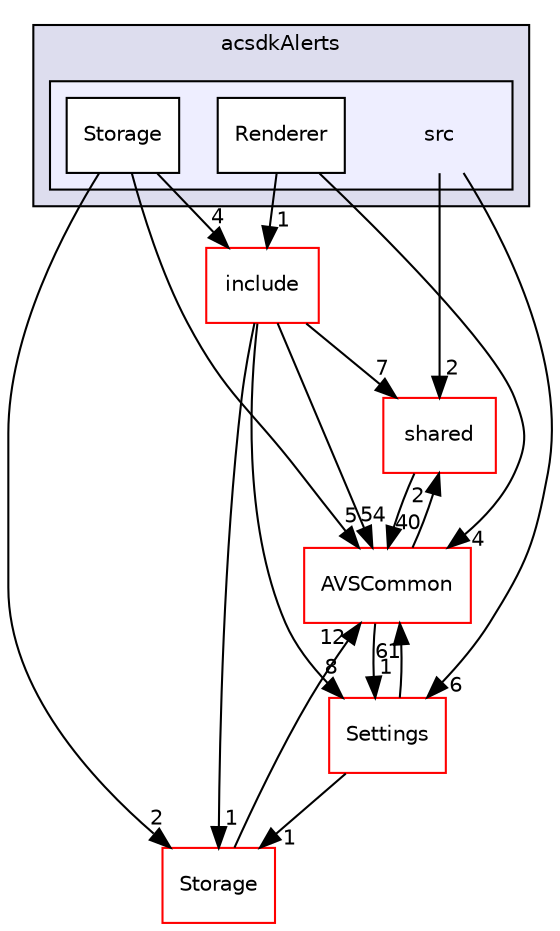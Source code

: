 digraph "/workplace/avs-device-sdk/capabilities/Alerts/acsdkAlerts/src" {
  compound=true
  node [ fontsize="10", fontname="Helvetica"];
  edge [ labelfontsize="10", labelfontname="Helvetica"];
  subgraph clusterdir_705967d9221232f6c8251613ef4000f2 {
    graph [ bgcolor="#ddddee", pencolor="black", label="acsdkAlerts" fontname="Helvetica", fontsize="10", URL="dir_705967d9221232f6c8251613ef4000f2.html"]
  subgraph clusterdir_d4c931f5af9ec6db4721ba1e8c33df3a {
    graph [ bgcolor="#eeeeff", pencolor="black", label="" URL="dir_d4c931f5af9ec6db4721ba1e8c33df3a.html"];
    dir_d4c931f5af9ec6db4721ba1e8c33df3a [shape=plaintext label="src"];
    dir_16b986533b8a3666388797f407d8c76c [shape=box label="Renderer" color="black" fillcolor="white" style="filled" URL="dir_16b986533b8a3666388797f407d8c76c.html"];
    dir_bb41e15dbaca128facf4db899224e863 [shape=box label="Storage" color="black" fillcolor="white" style="filled" URL="dir_bb41e15dbaca128facf4db899224e863.html"];
  }
  }
  dir_9982052f7ce695d12571567315b2fafa [shape=box label="shared" fillcolor="white" style="filled" color="red" URL="dir_9982052f7ce695d12571567315b2fafa.html"];
  dir_d29c5f5a2915d6c5388c9daae4f109c7 [shape=box label="Storage" fillcolor="white" style="filled" color="red" URL="dir_d29c5f5a2915d6c5388c9daae4f109c7.html"];
  dir_8ae0dd75af039a94f4269584fb8eef13 [shape=box label="Settings" fillcolor="white" style="filled" color="red" URL="dir_8ae0dd75af039a94f4269584fb8eef13.html"];
  dir_13e65effb2bde530b17b3d5eefcd0266 [shape=box label="AVSCommon" fillcolor="white" style="filled" color="red" URL="dir_13e65effb2bde530b17b3d5eefcd0266.html"];
  dir_b1dfbf978be24d96bb3d3044801c647a [shape=box label="include" fillcolor="white" style="filled" color="red" URL="dir_b1dfbf978be24d96bb3d3044801c647a.html"];
  dir_9982052f7ce695d12571567315b2fafa->dir_13e65effb2bde530b17b3d5eefcd0266 [headlabel="40", labeldistance=1.5 headhref="dir_000116_000017.html"];
  dir_bb41e15dbaca128facf4db899224e863->dir_d29c5f5a2915d6c5388c9daae4f109c7 [headlabel="2", labeldistance=1.5 headhref="dir_000293_000793.html"];
  dir_bb41e15dbaca128facf4db899224e863->dir_13e65effb2bde530b17b3d5eefcd0266 [headlabel="5", labeldistance=1.5 headhref="dir_000293_000017.html"];
  dir_bb41e15dbaca128facf4db899224e863->dir_b1dfbf978be24d96bb3d3044801c647a [headlabel="4", labeldistance=1.5 headhref="dir_000293_000244.html"];
  dir_d29c5f5a2915d6c5388c9daae4f109c7->dir_13e65effb2bde530b17b3d5eefcd0266 [headlabel="12", labeldistance=1.5 headhref="dir_000793_000017.html"];
  dir_8ae0dd75af039a94f4269584fb8eef13->dir_d29c5f5a2915d6c5388c9daae4f109c7 [headlabel="1", labeldistance=1.5 headhref="dir_000709_000793.html"];
  dir_8ae0dd75af039a94f4269584fb8eef13->dir_13e65effb2bde530b17b3d5eefcd0266 [headlabel="61", labeldistance=1.5 headhref="dir_000709_000017.html"];
  dir_13e65effb2bde530b17b3d5eefcd0266->dir_9982052f7ce695d12571567315b2fafa [headlabel="2", labeldistance=1.5 headhref="dir_000017_000116.html"];
  dir_13e65effb2bde530b17b3d5eefcd0266->dir_8ae0dd75af039a94f4269584fb8eef13 [headlabel="1", labeldistance=1.5 headhref="dir_000017_000709.html"];
  dir_d4c931f5af9ec6db4721ba1e8c33df3a->dir_9982052f7ce695d12571567315b2fafa [headlabel="2", labeldistance=1.5 headhref="dir_000262_000116.html"];
  dir_d4c931f5af9ec6db4721ba1e8c33df3a->dir_8ae0dd75af039a94f4269584fb8eef13 [headlabel="6", labeldistance=1.5 headhref="dir_000262_000709.html"];
  dir_16b986533b8a3666388797f407d8c76c->dir_13e65effb2bde530b17b3d5eefcd0266 [headlabel="4", labeldistance=1.5 headhref="dir_000292_000017.html"];
  dir_16b986533b8a3666388797f407d8c76c->dir_b1dfbf978be24d96bb3d3044801c647a [headlabel="1", labeldistance=1.5 headhref="dir_000292_000244.html"];
  dir_b1dfbf978be24d96bb3d3044801c647a->dir_9982052f7ce695d12571567315b2fafa [headlabel="7", labeldistance=1.5 headhref="dir_000244_000116.html"];
  dir_b1dfbf978be24d96bb3d3044801c647a->dir_d29c5f5a2915d6c5388c9daae4f109c7 [headlabel="1", labeldistance=1.5 headhref="dir_000244_000793.html"];
  dir_b1dfbf978be24d96bb3d3044801c647a->dir_8ae0dd75af039a94f4269584fb8eef13 [headlabel="8", labeldistance=1.5 headhref="dir_000244_000709.html"];
  dir_b1dfbf978be24d96bb3d3044801c647a->dir_13e65effb2bde530b17b3d5eefcd0266 [headlabel="54", labeldistance=1.5 headhref="dir_000244_000017.html"];
}
